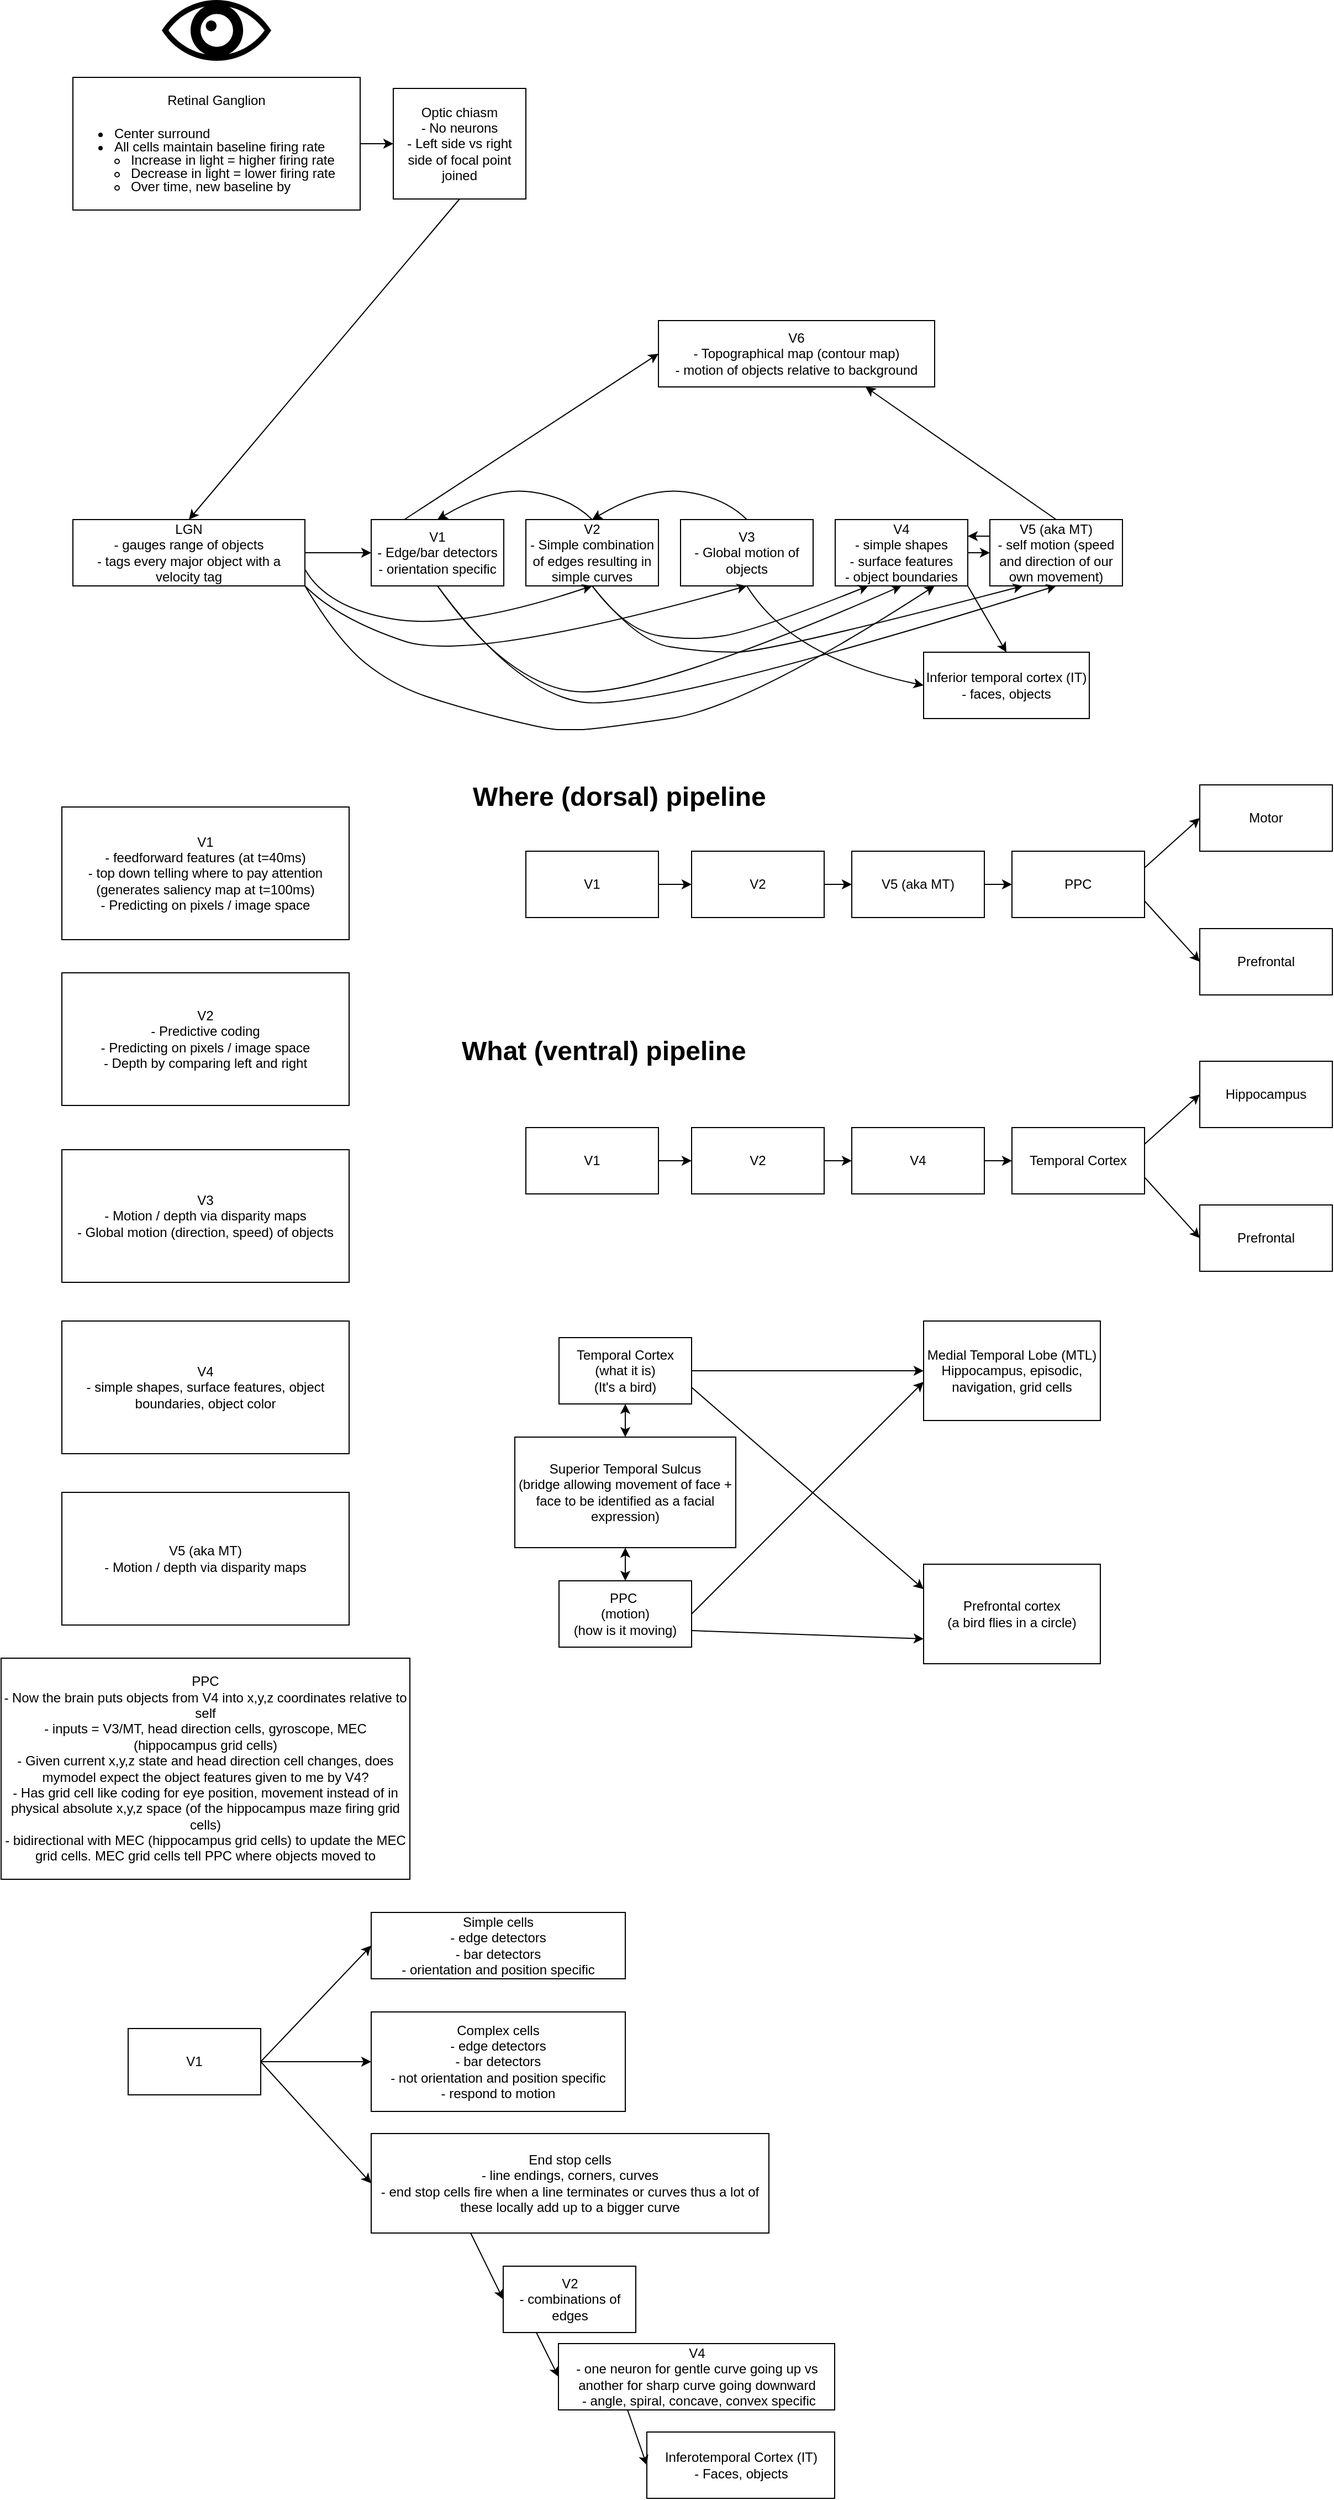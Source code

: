 <mxfile version="26.2.14">
  <diagram name="Page-1" id="L4ATmHOxBW7hnk37qFYO">
    <mxGraphModel dx="1724" dy="1750" grid="1" gridSize="10" guides="1" tooltips="1" connect="1" arrows="1" fold="1" page="0" pageScale="1" pageWidth="850" pageHeight="1100" math="0" shadow="0">
      <root>
        <mxCell id="0" />
        <mxCell id="1" parent="0" />
        <mxCell id="7BeZ9nyPgXJLnocpsz5R-1" value="" style="shape=mxgraph.signs.healthcare.eye;html=1;pointerEvents=1;fillColor=#000000;strokeColor=none;verticalLabelPosition=bottom;verticalAlign=top;align=center;" parent="1" vertex="1">
          <mxGeometry x="-249.5" y="-250" width="99" height="55" as="geometry" />
        </mxCell>
        <mxCell id="7BeZ9nyPgXJLnocpsz5R-4" value="Retinal Ganglion&lt;div&gt;&lt;br&gt;&lt;/div&gt;&lt;div&gt;&lt;ul style=&quot;text-align: left; padding-left: 15px; margin-top: 2px; margin-bottom: 2px;&quot;&gt;&lt;li style=&quot;line-height: 12px;&quot;&gt;Center surround&lt;/li&gt;&lt;li style=&quot;line-height: 12px;&quot;&gt;All cells maintain baseline firing rate&lt;/li&gt;&lt;ul style=&quot;padding-left: 15px;&quot;&gt;&lt;li style=&quot;line-height: 12px;&quot;&gt;Increase in light = higher firing rate&lt;/li&gt;&lt;li style=&quot;line-height: 12px;&quot;&gt;Decrease in light = lower firing rate&lt;/li&gt;&lt;li style=&quot;line-height: 12px;&quot;&gt;Over time, new baseline by&amp;nbsp;&amp;nbsp;&lt;/li&gt;&lt;/ul&gt;&lt;/ul&gt;&lt;/div&gt;" style="rounded=0;whiteSpace=wrap;html=1;" parent="1" vertex="1">
          <mxGeometry x="-330" y="-180" width="260" height="120" as="geometry" />
        </mxCell>
        <mxCell id="7BeZ9nyPgXJLnocpsz5R-5" value="V1" style="rounded=0;whiteSpace=wrap;html=1;" parent="1" vertex="1">
          <mxGeometry x="80" y="520" width="120" height="60" as="geometry" />
        </mxCell>
        <mxCell id="7BeZ9nyPgXJLnocpsz5R-6" value="V2" style="rounded=0;whiteSpace=wrap;html=1;" parent="1" vertex="1">
          <mxGeometry x="230" y="520" width="120" height="60" as="geometry" />
        </mxCell>
        <mxCell id="7BeZ9nyPgXJLnocpsz5R-7" value="" style="endArrow=classic;html=1;rounded=0;exitX=1;exitY=0.5;exitDx=0;exitDy=0;entryX=0;entryY=0.5;entryDx=0;entryDy=0;" parent="1" source="7BeZ9nyPgXJLnocpsz5R-5" target="7BeZ9nyPgXJLnocpsz5R-6" edge="1">
          <mxGeometry width="50" height="50" relative="1" as="geometry">
            <mxPoint x="400" y="500" as="sourcePoint" />
            <mxPoint x="450" y="450" as="targetPoint" />
          </mxGeometry>
        </mxCell>
        <mxCell id="7BeZ9nyPgXJLnocpsz5R-8" value="" style="endArrow=classic;html=1;rounded=0;exitX=1;exitY=0.5;exitDx=0;exitDy=0;entryX=0;entryY=0.5;entryDx=0;entryDy=0;" parent="1" source="7BeZ9nyPgXJLnocpsz5R-6" target="7BeZ9nyPgXJLnocpsz5R-9" edge="1">
          <mxGeometry width="50" height="50" relative="1" as="geometry">
            <mxPoint x="210" y="560" as="sourcePoint" />
            <mxPoint x="240" y="560" as="targetPoint" />
          </mxGeometry>
        </mxCell>
        <mxCell id="7BeZ9nyPgXJLnocpsz5R-9" value="V5 (aka MT)" style="rounded=0;whiteSpace=wrap;html=1;" parent="1" vertex="1">
          <mxGeometry x="375" y="520" width="120" height="60" as="geometry" />
        </mxCell>
        <mxCell id="7BeZ9nyPgXJLnocpsz5R-10" value="PPC" style="rounded=0;whiteSpace=wrap;html=1;" parent="1" vertex="1">
          <mxGeometry x="520" y="520" width="120" height="60" as="geometry" />
        </mxCell>
        <mxCell id="7BeZ9nyPgXJLnocpsz5R-11" value="" style="endArrow=classic;html=1;rounded=0;exitX=1;exitY=0.5;exitDx=0;exitDy=0;entryX=0;entryY=0.5;entryDx=0;entryDy=0;" parent="1" source="7BeZ9nyPgXJLnocpsz5R-9" target="7BeZ9nyPgXJLnocpsz5R-10" edge="1">
          <mxGeometry width="50" height="50" relative="1" as="geometry">
            <mxPoint x="360" y="560" as="sourcePoint" />
            <mxPoint x="385" y="560" as="targetPoint" />
          </mxGeometry>
        </mxCell>
        <mxCell id="7BeZ9nyPgXJLnocpsz5R-12" value="Motor" style="rounded=0;whiteSpace=wrap;html=1;" parent="1" vertex="1">
          <mxGeometry x="690" y="460" width="120" height="60" as="geometry" />
        </mxCell>
        <mxCell id="7BeZ9nyPgXJLnocpsz5R-13" value="Prefrontal" style="rounded=0;whiteSpace=wrap;html=1;" parent="1" vertex="1">
          <mxGeometry x="690" y="590" width="120" height="60" as="geometry" />
        </mxCell>
        <mxCell id="7BeZ9nyPgXJLnocpsz5R-14" value="" style="endArrow=classic;html=1;rounded=0;exitX=1;exitY=0.25;exitDx=0;exitDy=0;entryX=0;entryY=0.5;entryDx=0;entryDy=0;" parent="1" source="7BeZ9nyPgXJLnocpsz5R-10" target="7BeZ9nyPgXJLnocpsz5R-12" edge="1">
          <mxGeometry width="50" height="50" relative="1" as="geometry">
            <mxPoint x="600" y="710" as="sourcePoint" />
            <mxPoint x="650" y="660" as="targetPoint" />
          </mxGeometry>
        </mxCell>
        <mxCell id="7BeZ9nyPgXJLnocpsz5R-15" value="" style="endArrow=classic;html=1;rounded=0;exitX=1;exitY=0.75;exitDx=0;exitDy=0;entryX=0;entryY=0.5;entryDx=0;entryDy=0;" parent="1" source="7BeZ9nyPgXJLnocpsz5R-10" target="7BeZ9nyPgXJLnocpsz5R-13" edge="1">
          <mxGeometry width="50" height="50" relative="1" as="geometry">
            <mxPoint x="600" y="710" as="sourcePoint" />
            <mxPoint x="650" y="660" as="targetPoint" />
          </mxGeometry>
        </mxCell>
        <mxCell id="7BeZ9nyPgXJLnocpsz5R-16" value="&lt;h1 style=&quot;margin-top: 0px;&quot;&gt;Where (dorsal) pipeline&lt;/h1&gt;" style="text;html=1;whiteSpace=wrap;overflow=hidden;rounded=0;" parent="1" vertex="1">
          <mxGeometry x="30" y="450" width="290" height="50" as="geometry" />
        </mxCell>
        <mxCell id="7BeZ9nyPgXJLnocpsz5R-17" value="&lt;h1 style=&quot;margin-top: 0px;&quot;&gt;What (ventral) pipeline&lt;/h1&gt;" style="text;html=1;whiteSpace=wrap;overflow=hidden;rounded=0;" parent="1" vertex="1">
          <mxGeometry x="20" y="680" width="290" height="50" as="geometry" />
        </mxCell>
        <mxCell id="7BeZ9nyPgXJLnocpsz5R-18" value="V1" style="rounded=0;whiteSpace=wrap;html=1;" parent="1" vertex="1">
          <mxGeometry x="80" y="770" width="120" height="60" as="geometry" />
        </mxCell>
        <mxCell id="7BeZ9nyPgXJLnocpsz5R-19" value="V2" style="rounded=0;whiteSpace=wrap;html=1;" parent="1" vertex="1">
          <mxGeometry x="230" y="770" width="120" height="60" as="geometry" />
        </mxCell>
        <mxCell id="7BeZ9nyPgXJLnocpsz5R-20" value="" style="endArrow=classic;html=1;rounded=0;exitX=1;exitY=0.5;exitDx=0;exitDy=0;entryX=0;entryY=0.5;entryDx=0;entryDy=0;" parent="1" source="7BeZ9nyPgXJLnocpsz5R-18" target="7BeZ9nyPgXJLnocpsz5R-19" edge="1">
          <mxGeometry width="50" height="50" relative="1" as="geometry">
            <mxPoint x="400" y="750" as="sourcePoint" />
            <mxPoint x="450" y="700" as="targetPoint" />
          </mxGeometry>
        </mxCell>
        <mxCell id="7BeZ9nyPgXJLnocpsz5R-31" value="V4" style="rounded=0;whiteSpace=wrap;html=1;" parent="1" vertex="1">
          <mxGeometry x="375" y="770" width="120" height="60" as="geometry" />
        </mxCell>
        <mxCell id="7BeZ9nyPgXJLnocpsz5R-32" value="Temporal Cortex" style="rounded=0;whiteSpace=wrap;html=1;" parent="1" vertex="1">
          <mxGeometry x="520" y="770" width="120" height="60" as="geometry" />
        </mxCell>
        <mxCell id="7BeZ9nyPgXJLnocpsz5R-33" value="" style="endArrow=classic;html=1;rounded=0;exitX=1;exitY=0.5;exitDx=0;exitDy=0;entryX=0;entryY=0.5;entryDx=0;entryDy=0;" parent="1" source="7BeZ9nyPgXJLnocpsz5R-31" target="7BeZ9nyPgXJLnocpsz5R-32" edge="1">
          <mxGeometry width="50" height="50" relative="1" as="geometry">
            <mxPoint x="360" y="810" as="sourcePoint" />
            <mxPoint x="385" y="810" as="targetPoint" />
          </mxGeometry>
        </mxCell>
        <mxCell id="7BeZ9nyPgXJLnocpsz5R-34" value="Hippocampus" style="rounded=0;whiteSpace=wrap;html=1;" parent="1" vertex="1">
          <mxGeometry x="690" y="710" width="120" height="60" as="geometry" />
        </mxCell>
        <mxCell id="7BeZ9nyPgXJLnocpsz5R-35" value="Prefrontal" style="rounded=0;whiteSpace=wrap;html=1;" parent="1" vertex="1">
          <mxGeometry x="690" y="840" width="120" height="60" as="geometry" />
        </mxCell>
        <mxCell id="7BeZ9nyPgXJLnocpsz5R-36" value="" style="endArrow=classic;html=1;rounded=0;exitX=1;exitY=0.25;exitDx=0;exitDy=0;entryX=0;entryY=0.5;entryDx=0;entryDy=0;" parent="1" source="7BeZ9nyPgXJLnocpsz5R-32" target="7BeZ9nyPgXJLnocpsz5R-34" edge="1">
          <mxGeometry width="50" height="50" relative="1" as="geometry">
            <mxPoint x="600" y="960" as="sourcePoint" />
            <mxPoint x="650" y="910" as="targetPoint" />
          </mxGeometry>
        </mxCell>
        <mxCell id="7BeZ9nyPgXJLnocpsz5R-37" value="" style="endArrow=classic;html=1;rounded=0;exitX=1;exitY=0.75;exitDx=0;exitDy=0;entryX=0;entryY=0.5;entryDx=0;entryDy=0;" parent="1" source="7BeZ9nyPgXJLnocpsz5R-32" target="7BeZ9nyPgXJLnocpsz5R-35" edge="1">
          <mxGeometry width="50" height="50" relative="1" as="geometry">
            <mxPoint x="600" y="960" as="sourcePoint" />
            <mxPoint x="650" y="910" as="targetPoint" />
          </mxGeometry>
        </mxCell>
        <mxCell id="7BeZ9nyPgXJLnocpsz5R-38" value="" style="endArrow=classic;html=1;rounded=0;exitX=1;exitY=0.5;exitDx=0;exitDy=0;entryX=0;entryY=0.5;entryDx=0;entryDy=0;" parent="1" source="7BeZ9nyPgXJLnocpsz5R-19" target="7BeZ9nyPgXJLnocpsz5R-31" edge="1">
          <mxGeometry width="50" height="50" relative="1" as="geometry">
            <mxPoint x="360" y="560" as="sourcePoint" />
            <mxPoint x="370" y="800" as="targetPoint" />
          </mxGeometry>
        </mxCell>
        <mxCell id="7BeZ9nyPgXJLnocpsz5R-39" value="Temporal Cortex&lt;div&gt;(what it is)&lt;br&gt;&lt;div&gt;(It&#39;s a bird)&lt;/div&gt;&lt;/div&gt;" style="rounded=0;whiteSpace=wrap;html=1;" parent="1" vertex="1">
          <mxGeometry x="110" y="960" width="120" height="60" as="geometry" />
        </mxCell>
        <mxCell id="7BeZ9nyPgXJLnocpsz5R-40" value="Superior Temporal Sulcus&lt;div&gt;(bridge allowing movement of face + face to be identified as a facial expression)&lt;/div&gt;" style="rounded=0;whiteSpace=wrap;html=1;" parent="1" vertex="1">
          <mxGeometry x="70" y="1050" width="200" height="100" as="geometry" />
        </mxCell>
        <mxCell id="7BeZ9nyPgXJLnocpsz5R-41" value="PPC&amp;nbsp;&lt;div&gt;(motion)&lt;/div&gt;&lt;div&gt;(how is it moving)&lt;/div&gt;" style="rounded=0;whiteSpace=wrap;html=1;" parent="1" vertex="1">
          <mxGeometry x="110" y="1180" width="120" height="60" as="geometry" />
        </mxCell>
        <mxCell id="7BeZ9nyPgXJLnocpsz5R-42" value="" style="endArrow=classic;startArrow=classic;html=1;rounded=0;exitX=0.5;exitY=0;exitDx=0;exitDy=0;entryX=0.5;entryY=1;entryDx=0;entryDy=0;" parent="1" source="7BeZ9nyPgXJLnocpsz5R-41" target="7BeZ9nyPgXJLnocpsz5R-40" edge="1">
          <mxGeometry width="50" height="50" relative="1" as="geometry">
            <mxPoint x="600" y="950" as="sourcePoint" />
            <mxPoint x="650" y="900" as="targetPoint" />
          </mxGeometry>
        </mxCell>
        <mxCell id="7BeZ9nyPgXJLnocpsz5R-43" value="" style="endArrow=classic;startArrow=classic;html=1;rounded=0;exitX=0.5;exitY=0;exitDx=0;exitDy=0;entryX=0.5;entryY=1;entryDx=0;entryDy=0;" parent="1" source="7BeZ9nyPgXJLnocpsz5R-40" target="7BeZ9nyPgXJLnocpsz5R-39" edge="1">
          <mxGeometry width="50" height="50" relative="1" as="geometry">
            <mxPoint x="600" y="950" as="sourcePoint" />
            <mxPoint x="650" y="900" as="targetPoint" />
          </mxGeometry>
        </mxCell>
        <mxCell id="7BeZ9nyPgXJLnocpsz5R-44" value="Medial Temporal Lobe (MTL)&lt;div&gt;Hippocampus, episodic, navigation, grid cells&lt;/div&gt;" style="rounded=0;whiteSpace=wrap;html=1;" parent="1" vertex="1">
          <mxGeometry x="440" y="945" width="160" height="90" as="geometry" />
        </mxCell>
        <mxCell id="7BeZ9nyPgXJLnocpsz5R-45" value="" style="endArrow=classic;html=1;rounded=0;exitX=1;exitY=0.5;exitDx=0;exitDy=0;entryX=0;entryY=0.5;entryDx=0;entryDy=0;" parent="1" source="7BeZ9nyPgXJLnocpsz5R-39" target="7BeZ9nyPgXJLnocpsz5R-44" edge="1">
          <mxGeometry width="50" height="50" relative="1" as="geometry">
            <mxPoint x="600" y="950" as="sourcePoint" />
            <mxPoint x="650" y="900" as="targetPoint" />
          </mxGeometry>
        </mxCell>
        <mxCell id="7BeZ9nyPgXJLnocpsz5R-47" value="Prefrontal cortex&lt;div&gt;(a bird flies in a circle)&lt;/div&gt;" style="rounded=0;whiteSpace=wrap;html=1;" parent="1" vertex="1">
          <mxGeometry x="440" y="1165" width="160" height="90" as="geometry" />
        </mxCell>
        <mxCell id="7BeZ9nyPgXJLnocpsz5R-48" value="" style="endArrow=classic;html=1;rounded=0;exitX=1;exitY=0.75;exitDx=0;exitDy=0;entryX=0;entryY=0.25;entryDx=0;entryDy=0;" parent="1" source="7BeZ9nyPgXJLnocpsz5R-39" target="7BeZ9nyPgXJLnocpsz5R-47" edge="1">
          <mxGeometry width="50" height="50" relative="1" as="geometry">
            <mxPoint x="600" y="950" as="sourcePoint" />
            <mxPoint x="650" y="900" as="targetPoint" />
          </mxGeometry>
        </mxCell>
        <mxCell id="7BeZ9nyPgXJLnocpsz5R-49" value="" style="endArrow=classic;html=1;rounded=0;exitX=1;exitY=0.75;exitDx=0;exitDy=0;entryX=0;entryY=0.75;entryDx=0;entryDy=0;" parent="1" source="7BeZ9nyPgXJLnocpsz5R-41" target="7BeZ9nyPgXJLnocpsz5R-47" edge="1">
          <mxGeometry width="50" height="50" relative="1" as="geometry">
            <mxPoint x="600" y="950" as="sourcePoint" />
            <mxPoint x="650" y="900" as="targetPoint" />
          </mxGeometry>
        </mxCell>
        <mxCell id="7BeZ9nyPgXJLnocpsz5R-50" value="" style="endArrow=classic;html=1;rounded=0;exitX=1;exitY=0.5;exitDx=0;exitDy=0;entryX=0;entryY=0.611;entryDx=0;entryDy=0;entryPerimeter=0;" parent="1" source="7BeZ9nyPgXJLnocpsz5R-41" target="7BeZ9nyPgXJLnocpsz5R-44" edge="1">
          <mxGeometry width="50" height="50" relative="1" as="geometry">
            <mxPoint x="600" y="950" as="sourcePoint" />
            <mxPoint x="650" y="900" as="targetPoint" />
          </mxGeometry>
        </mxCell>
        <mxCell id="7BeZ9nyPgXJLnocpsz5R-51" value="V1&lt;div&gt;- feedforward features (at t=40ms)&lt;/div&gt;&lt;div&gt;- top down telling where to pay attention (generates saliency map at t=100ms)&lt;/div&gt;&lt;div&gt;- Predicting on pixels / image space&lt;/div&gt;" style="rounded=0;whiteSpace=wrap;html=1;" parent="1" vertex="1">
          <mxGeometry x="-340" y="480" width="260" height="120" as="geometry" />
        </mxCell>
        <mxCell id="7BeZ9nyPgXJLnocpsz5R-52" value="V2&lt;div&gt;- Predictive coding&lt;/div&gt;&lt;div&gt;- Predicting on pixels / image space&lt;/div&gt;&lt;div&gt;- Depth by comparing left and right&lt;/div&gt;" style="rounded=0;whiteSpace=wrap;html=1;" parent="1" vertex="1">
          <mxGeometry x="-340" y="630" width="260" height="120" as="geometry" />
        </mxCell>
        <mxCell id="7BeZ9nyPgXJLnocpsz5R-53" value="V3&lt;div&gt;- Motion / depth via disparity maps&lt;/div&gt;&lt;div&gt;- Global motion (direction, speed) of objects&lt;/div&gt;" style="rounded=0;whiteSpace=wrap;html=1;" parent="1" vertex="1">
          <mxGeometry x="-340" y="790" width="260" height="120" as="geometry" />
        </mxCell>
        <mxCell id="7BeZ9nyPgXJLnocpsz5R-54" value="V5 (aka MT)&lt;br&gt;&lt;div&gt;- Motion / depth via disparity maps&lt;/div&gt;" style="rounded=0;whiteSpace=wrap;html=1;" parent="1" vertex="1">
          <mxGeometry x="-340" y="1100" width="260" height="120" as="geometry" />
        </mxCell>
        <mxCell id="7BeZ9nyPgXJLnocpsz5R-55" value="V4&lt;div&gt;- simple shapes, surface features, object boundaries, object color&lt;/div&gt;" style="rounded=0;whiteSpace=wrap;html=1;" parent="1" vertex="1">
          <mxGeometry x="-340" y="945" width="260" height="120" as="geometry" />
        </mxCell>
        <mxCell id="7BeZ9nyPgXJLnocpsz5R-56" value="PPC&lt;div&gt;- Now the brain puts objects from V4 into x,y,z coordinates relative to self&lt;/div&gt;&lt;div&gt;- inputs = V3/MT, head direction cells, gyroscope, MEC (hippocampus grid cells)&lt;/div&gt;&lt;div&gt;- Given current x,y,z state and head direction cell changes, does mymodel expect the object features given to me by V4?&lt;/div&gt;&lt;div&gt;- Has grid cell like coding for eye position, movement instead of in physical absolute x,y,z space (of the hippocampus maze firing grid cells)&lt;/div&gt;&lt;div&gt;- bidirectional with MEC (hippocampus grid cells) to update the MEC grid cells. MEC grid cells tell PPC where objects moved to&lt;/div&gt;" style="rounded=0;whiteSpace=wrap;html=1;" parent="1" vertex="1">
          <mxGeometry x="-395" y="1250" width="370" height="200" as="geometry" />
        </mxCell>
        <mxCell id="R5JsLaLzXKioPXl-SvFv-1" value="V1" style="rounded=0;whiteSpace=wrap;html=1;" vertex="1" parent="1">
          <mxGeometry x="-280" y="1585" width="120" height="60" as="geometry" />
        </mxCell>
        <mxCell id="R5JsLaLzXKioPXl-SvFv-2" value="Simple cells&lt;div&gt;- edge detectors&lt;/div&gt;&lt;div&gt;- bar detectors&lt;/div&gt;&lt;div&gt;- orientation and position specific&lt;/div&gt;" style="rounded=0;whiteSpace=wrap;html=1;" vertex="1" parent="1">
          <mxGeometry x="-60" y="1480" width="230" height="60" as="geometry" />
        </mxCell>
        <mxCell id="R5JsLaLzXKioPXl-SvFv-3" value="Complex cells&lt;div&gt;- edge detectors&lt;/div&gt;&lt;div&gt;- bar detectors&lt;/div&gt;&lt;div&gt;- not orientation and position specific&lt;/div&gt;&lt;div&gt;- respond to motion&lt;/div&gt;" style="rounded=0;whiteSpace=wrap;html=1;" vertex="1" parent="1">
          <mxGeometry x="-60" y="1570" width="230" height="90" as="geometry" />
        </mxCell>
        <mxCell id="R5JsLaLzXKioPXl-SvFv-4" value="End stop cells&lt;div&gt;- line endings, corners, curves&lt;/div&gt;&lt;div&gt;- end stop cells fire when a line terminates or curves thus a lot of these locally add up to a bigger curve&lt;/div&gt;" style="rounded=0;whiteSpace=wrap;html=1;" vertex="1" parent="1">
          <mxGeometry x="-60" y="1680" width="360" height="90" as="geometry" />
        </mxCell>
        <mxCell id="R5JsLaLzXKioPXl-SvFv-5" value="" style="endArrow=classic;html=1;rounded=0;exitX=1;exitY=0.5;exitDx=0;exitDy=0;entryX=0;entryY=0.5;entryDx=0;entryDy=0;" edge="1" parent="1" source="R5JsLaLzXKioPXl-SvFv-1" target="R5JsLaLzXKioPXl-SvFv-2">
          <mxGeometry width="50" height="50" relative="1" as="geometry">
            <mxPoint x="-10" y="1620" as="sourcePoint" />
            <mxPoint x="40" y="1570" as="targetPoint" />
          </mxGeometry>
        </mxCell>
        <mxCell id="R5JsLaLzXKioPXl-SvFv-6" value="" style="endArrow=classic;html=1;rounded=0;exitX=1;exitY=0.5;exitDx=0;exitDy=0;entryX=0;entryY=0.5;entryDx=0;entryDy=0;" edge="1" parent="1" source="R5JsLaLzXKioPXl-SvFv-1" target="R5JsLaLzXKioPXl-SvFv-3">
          <mxGeometry width="50" height="50" relative="1" as="geometry">
            <mxPoint x="-10" y="1620" as="sourcePoint" />
            <mxPoint x="40" y="1570" as="targetPoint" />
          </mxGeometry>
        </mxCell>
        <mxCell id="R5JsLaLzXKioPXl-SvFv-7" value="" style="endArrow=classic;html=1;rounded=0;exitX=1;exitY=0.5;exitDx=0;exitDy=0;entryX=0;entryY=0.5;entryDx=0;entryDy=0;" edge="1" parent="1" source="R5JsLaLzXKioPXl-SvFv-1" target="R5JsLaLzXKioPXl-SvFv-4">
          <mxGeometry width="50" height="50" relative="1" as="geometry">
            <mxPoint x="-10" y="1620" as="sourcePoint" />
            <mxPoint x="40" y="1570" as="targetPoint" />
          </mxGeometry>
        </mxCell>
        <mxCell id="R5JsLaLzXKioPXl-SvFv-8" value="V4&lt;div&gt;- one neuron for gentle curve going up vs another for sharp curve going downward&lt;/div&gt;&lt;div&gt;&amp;nbsp;- angle, spiral, concave, convex specific&lt;/div&gt;" style="rounded=0;whiteSpace=wrap;html=1;" vertex="1" parent="1">
          <mxGeometry x="109.5" y="1870" width="250" height="60" as="geometry" />
        </mxCell>
        <mxCell id="R5JsLaLzXKioPXl-SvFv-9" value="" style="endArrow=classic;html=1;rounded=0;exitX=0.25;exitY=1;exitDx=0;exitDy=0;entryX=0;entryY=0.5;entryDx=0;entryDy=0;" edge="1" parent="1" source="R5JsLaLzXKioPXl-SvFv-4" target="R5JsLaLzXKioPXl-SvFv-10">
          <mxGeometry width="50" height="50" relative="1" as="geometry">
            <mxPoint x="330" y="1790" as="sourcePoint" />
            <mxPoint x="380" y="1740" as="targetPoint" />
          </mxGeometry>
        </mxCell>
        <mxCell id="R5JsLaLzXKioPXl-SvFv-10" value="V2&lt;div&gt;- combinations of edges&lt;/div&gt;" style="rounded=0;whiteSpace=wrap;html=1;" vertex="1" parent="1">
          <mxGeometry x="59.5" y="1800" width="120" height="60" as="geometry" />
        </mxCell>
        <mxCell id="R5JsLaLzXKioPXl-SvFv-12" value="" style="endArrow=classic;html=1;rounded=0;exitX=0.25;exitY=1;exitDx=0;exitDy=0;entryX=0;entryY=0.5;entryDx=0;entryDy=0;" edge="1" parent="1" source="R5JsLaLzXKioPXl-SvFv-10" target="R5JsLaLzXKioPXl-SvFv-8">
          <mxGeometry width="50" height="50" relative="1" as="geometry">
            <mxPoint x="189.5" y="1700" as="sourcePoint" />
            <mxPoint x="239.5" y="1650" as="targetPoint" />
          </mxGeometry>
        </mxCell>
        <mxCell id="R5JsLaLzXKioPXl-SvFv-13" value="Inferotemporal Cortex (IT)&lt;div&gt;- Faces, objects&lt;/div&gt;" style="rounded=0;whiteSpace=wrap;html=1;" vertex="1" parent="1">
          <mxGeometry x="189.5" y="1950" width="170" height="60" as="geometry" />
        </mxCell>
        <mxCell id="R5JsLaLzXKioPXl-SvFv-14" value="" style="endArrow=classic;html=1;rounded=0;exitX=0.25;exitY=1;exitDx=0;exitDy=0;entryX=0;entryY=0.5;entryDx=0;entryDy=0;" edge="1" parent="1" source="R5JsLaLzXKioPXl-SvFv-8" target="R5JsLaLzXKioPXl-SvFv-13">
          <mxGeometry width="50" height="50" relative="1" as="geometry">
            <mxPoint x="269.5" y="1810" as="sourcePoint" />
            <mxPoint x="319.5" y="1760" as="targetPoint" />
          </mxGeometry>
        </mxCell>
        <mxCell id="R5JsLaLzXKioPXl-SvFv-15" value="LGN&lt;div&gt;- gauges range of objects&lt;/div&gt;&lt;div&gt;- tags every major object with a velocity tag&lt;/div&gt;" style="rounded=0;whiteSpace=wrap;html=1;" vertex="1" parent="1">
          <mxGeometry x="-330" y="220" width="210" height="60" as="geometry" />
        </mxCell>
        <mxCell id="R5JsLaLzXKioPXl-SvFv-16" value="V1&lt;div&gt;- Edge/bar detectors&lt;/div&gt;&lt;div&gt;- orientation specific&lt;/div&gt;" style="rounded=0;whiteSpace=wrap;html=1;" vertex="1" parent="1">
          <mxGeometry x="-60" y="220" width="120" height="60" as="geometry" />
        </mxCell>
        <mxCell id="R5JsLaLzXKioPXl-SvFv-17" value="" style="endArrow=classic;html=1;rounded=0;exitX=1;exitY=0.5;exitDx=0;exitDy=0;entryX=0;entryY=0.5;entryDx=0;entryDy=0;" edge="1" parent="1" source="R5JsLaLzXKioPXl-SvFv-15" target="R5JsLaLzXKioPXl-SvFv-16">
          <mxGeometry width="50" height="50" relative="1" as="geometry">
            <mxPoint x="-130" y="360" as="sourcePoint" />
            <mxPoint x="-80" y="310" as="targetPoint" />
          </mxGeometry>
        </mxCell>
        <mxCell id="R5JsLaLzXKioPXl-SvFv-18" value="V3&lt;div&gt;- Global motion of objects&lt;/div&gt;" style="rounded=0;whiteSpace=wrap;html=1;" vertex="1" parent="1">
          <mxGeometry x="220" y="220" width="120" height="60" as="geometry" />
        </mxCell>
        <mxCell id="R5JsLaLzXKioPXl-SvFv-19" value="V2&lt;div&gt;- Simple combination of edges resulting in simple curves&lt;/div&gt;" style="rounded=0;whiteSpace=wrap;html=1;" vertex="1" parent="1">
          <mxGeometry x="80" y="220" width="120" height="60" as="geometry" />
        </mxCell>
        <mxCell id="R5JsLaLzXKioPXl-SvFv-20" value="" style="curved=1;endArrow=classic;html=1;rounded=0;exitX=1;exitY=0.75;exitDx=0;exitDy=0;entryX=0.5;entryY=1;entryDx=0;entryDy=0;" edge="1" parent="1" source="R5JsLaLzXKioPXl-SvFv-15" target="R5JsLaLzXKioPXl-SvFv-19">
          <mxGeometry width="50" height="50" relative="1" as="geometry">
            <mxPoint x="-130" y="360" as="sourcePoint" />
            <mxPoint x="140" y="320" as="targetPoint" />
            <Array as="points">
              <mxPoint x="-100" y="300" />
              <mxPoint x="20" y="320" />
            </Array>
          </mxGeometry>
        </mxCell>
        <mxCell id="R5JsLaLzXKioPXl-SvFv-21" value="" style="curved=1;endArrow=classic;html=1;rounded=0;exitX=1;exitY=1;exitDx=0;exitDy=0;entryX=0.5;entryY=1;entryDx=0;entryDy=0;" edge="1" parent="1" source="R5JsLaLzXKioPXl-SvFv-15" target="R5JsLaLzXKioPXl-SvFv-18">
          <mxGeometry width="50" height="50" relative="1" as="geometry">
            <mxPoint x="-110" y="275" as="sourcePoint" />
            <mxPoint x="150" y="290" as="targetPoint" />
            <Array as="points">
              <mxPoint x="-90" y="310" />
              <mxPoint x="30" y="350" />
            </Array>
          </mxGeometry>
        </mxCell>
        <mxCell id="R5JsLaLzXKioPXl-SvFv-22" value="Optic chiasm&lt;div&gt;- No neurons&lt;/div&gt;&lt;div&gt;- Left side vs right side of focal point joined&lt;/div&gt;" style="rounded=0;whiteSpace=wrap;html=1;" vertex="1" parent="1">
          <mxGeometry x="-40" y="-170" width="120" height="100" as="geometry" />
        </mxCell>
        <mxCell id="R5JsLaLzXKioPXl-SvFv-23" value="" style="endArrow=classic;html=1;rounded=0;exitX=1;exitY=0.5;exitDx=0;exitDy=0;entryX=0;entryY=0.5;entryDx=0;entryDy=0;" edge="1" parent="1" source="7BeZ9nyPgXJLnocpsz5R-4" target="R5JsLaLzXKioPXl-SvFv-22">
          <mxGeometry width="50" height="50" relative="1" as="geometry">
            <mxPoint x="40" y="-120" as="sourcePoint" />
            <mxPoint x="90" y="-170" as="targetPoint" />
          </mxGeometry>
        </mxCell>
        <mxCell id="R5JsLaLzXKioPXl-SvFv-24" value="" style="endArrow=classic;html=1;rounded=0;exitX=0.5;exitY=1;exitDx=0;exitDy=0;entryX=0.5;entryY=0;entryDx=0;entryDy=0;" edge="1" parent="1" source="R5JsLaLzXKioPXl-SvFv-22" target="R5JsLaLzXKioPXl-SvFv-15">
          <mxGeometry width="50" height="50" relative="1" as="geometry">
            <mxPoint x="40" y="230" as="sourcePoint" />
            <mxPoint x="90" y="180" as="targetPoint" />
          </mxGeometry>
        </mxCell>
        <mxCell id="R5JsLaLzXKioPXl-SvFv-25" value="" style="curved=1;endArrow=classic;html=1;rounded=0;exitX=0.5;exitY=0;exitDx=0;exitDy=0;entryX=0.5;entryY=0;entryDx=0;entryDy=0;" edge="1" parent="1" source="R5JsLaLzXKioPXl-SvFv-19" target="R5JsLaLzXKioPXl-SvFv-16">
          <mxGeometry width="50" height="50" relative="1" as="geometry">
            <mxPoint y="130" as="sourcePoint" />
            <mxPoint x="260" y="145" as="targetPoint" />
            <Array as="points">
              <mxPoint x="120" y="200" />
              <mxPoint x="50" y="190" />
            </Array>
          </mxGeometry>
        </mxCell>
        <mxCell id="R5JsLaLzXKioPXl-SvFv-26" value="" style="curved=1;endArrow=classic;html=1;rounded=0;exitX=0.5;exitY=0;exitDx=0;exitDy=0;entryX=0.5;entryY=0;entryDx=0;entryDy=0;" edge="1" parent="1" source="R5JsLaLzXKioPXl-SvFv-18" target="R5JsLaLzXKioPXl-SvFv-19">
          <mxGeometry width="50" height="50" relative="1" as="geometry">
            <mxPoint x="280" y="220" as="sourcePoint" />
            <mxPoint x="140" y="220" as="targetPoint" />
            <Array as="points">
              <mxPoint x="260" y="200" />
              <mxPoint x="190" y="190" />
            </Array>
          </mxGeometry>
        </mxCell>
        <mxCell id="R5JsLaLzXKioPXl-SvFv-27" value="V4&lt;div&gt;- simple shapes&lt;/div&gt;&lt;div&gt;- surface features&lt;/div&gt;&lt;div&gt;- object boundaries&lt;/div&gt;" style="rounded=0;whiteSpace=wrap;html=1;" vertex="1" parent="1">
          <mxGeometry x="360" y="220" width="120" height="60" as="geometry" />
        </mxCell>
        <mxCell id="R5JsLaLzXKioPXl-SvFv-28" value="V5 (aka MT)&lt;div&gt;- self motion (speed and direction of our own movement)&lt;/div&gt;" style="rounded=0;whiteSpace=wrap;html=1;" vertex="1" parent="1">
          <mxGeometry x="500" y="220" width="120" height="60" as="geometry" />
        </mxCell>
        <mxCell id="R5JsLaLzXKioPXl-SvFv-29" value="" style="curved=1;endArrow=classic;html=1;rounded=0;entryX=0;entryY=0.5;entryDx=0;entryDy=0;" edge="1" parent="1" target="R5JsLaLzXKioPXl-SvFv-30">
          <mxGeometry width="50" height="50" relative="1" as="geometry">
            <mxPoint x="280" y="280" as="sourcePoint" />
            <mxPoint x="560" y="325" as="targetPoint" />
            <Array as="points">
              <mxPoint x="320" y="345" />
            </Array>
          </mxGeometry>
        </mxCell>
        <mxCell id="R5JsLaLzXKioPXl-SvFv-30" value="Inferior temporal cortex (IT)&lt;div&gt;- faces, objects&lt;/div&gt;" style="rounded=0;whiteSpace=wrap;html=1;" vertex="1" parent="1">
          <mxGeometry x="440" y="340" width="150" height="60" as="geometry" />
        </mxCell>
        <mxCell id="R5JsLaLzXKioPXl-SvFv-31" value="" style="curved=1;endArrow=classic;html=1;rounded=0;exitX=0.5;exitY=1;exitDx=0;exitDy=0;entryX=0.5;entryY=1;entryDx=0;entryDy=0;" edge="1" parent="1" source="R5JsLaLzXKioPXl-SvFv-16" target="R5JsLaLzXKioPXl-SvFv-27">
          <mxGeometry width="50" height="50" relative="1" as="geometry">
            <mxPoint x="40" y="330" as="sourcePoint" />
            <mxPoint x="300" y="345" as="targetPoint" />
            <Array as="points">
              <mxPoint x="60" y="365" />
              <mxPoint x="180" y="385" />
            </Array>
          </mxGeometry>
        </mxCell>
        <mxCell id="R5JsLaLzXKioPXl-SvFv-32" value="" style="curved=1;endArrow=classic;html=1;rounded=0;exitX=0.5;exitY=1;exitDx=0;exitDy=0;entryX=0.25;entryY=1;entryDx=0;entryDy=0;" edge="1" parent="1" source="R5JsLaLzXKioPXl-SvFv-19" target="R5JsLaLzXKioPXl-SvFv-27">
          <mxGeometry width="50" height="50" relative="1" as="geometry">
            <mxPoint x="110" y="300" as="sourcePoint" />
            <mxPoint x="530" y="300" as="targetPoint" />
            <Array as="points">
              <mxPoint x="170" y="320" />
              <mxPoint x="230" y="330" />
              <mxPoint x="290" y="320" />
            </Array>
          </mxGeometry>
        </mxCell>
        <mxCell id="R5JsLaLzXKioPXl-SvFv-33" value="" style="curved=1;endArrow=classic;html=1;rounded=0;exitX=1;exitY=1;exitDx=0;exitDy=0;entryX=0.75;entryY=1;entryDx=0;entryDy=0;" edge="1" parent="1" source="R5JsLaLzXKioPXl-SvFv-15" target="R5JsLaLzXKioPXl-SvFv-27">
          <mxGeometry width="50" height="50" relative="1" as="geometry">
            <mxPoint x="280" y="265" as="sourcePoint" />
            <mxPoint x="810" y="270" as="targetPoint" />
            <Array as="points">
              <mxPoint x="-90" y="330" />
              <mxPoint x="-40" y="370" />
              <mxPoint x="20" y="390" />
              <mxPoint x="100" y="410" />
              <mxPoint x="120" y="410" />
              <mxPoint x="140" y="410" />
              <mxPoint x="280" y="390" />
            </Array>
          </mxGeometry>
        </mxCell>
        <mxCell id="R5JsLaLzXKioPXl-SvFv-34" value="V6&lt;div&gt;- Topographical map (contour map)&lt;/div&gt;&lt;div&gt;- motion of objects relative to background&lt;/div&gt;" style="rounded=0;whiteSpace=wrap;html=1;" vertex="1" parent="1">
          <mxGeometry x="200" y="40" width="250" height="60" as="geometry" />
        </mxCell>
        <mxCell id="R5JsLaLzXKioPXl-SvFv-35" value="" style="endArrow=classic;html=1;rounded=0;exitX=0.5;exitY=0;exitDx=0;exitDy=0;entryX=0.75;entryY=1;entryDx=0;entryDy=0;" edge="1" parent="1" source="R5JsLaLzXKioPXl-SvFv-28" target="R5JsLaLzXKioPXl-SvFv-34">
          <mxGeometry width="50" height="50" relative="1" as="geometry">
            <mxPoint x="220" y="290" as="sourcePoint" />
            <mxPoint x="270" y="240" as="targetPoint" />
          </mxGeometry>
        </mxCell>
        <mxCell id="R5JsLaLzXKioPXl-SvFv-36" value="" style="endArrow=classic;html=1;rounded=0;exitX=0.25;exitY=0;exitDx=0;exitDy=0;entryX=0;entryY=0.5;entryDx=0;entryDy=0;" edge="1" parent="1" source="R5JsLaLzXKioPXl-SvFv-16" target="R5JsLaLzXKioPXl-SvFv-34">
          <mxGeometry width="50" height="50" relative="1" as="geometry">
            <mxPoint x="220" y="290" as="sourcePoint" />
            <mxPoint x="270" y="240" as="targetPoint" />
          </mxGeometry>
        </mxCell>
        <mxCell id="R5JsLaLzXKioPXl-SvFv-37" value="" style="curved=1;endArrow=classic;html=1;rounded=0;exitX=0.5;exitY=1;exitDx=0;exitDy=0;entryX=0.25;entryY=1;entryDx=0;entryDy=0;" edge="1" parent="1" source="R5JsLaLzXKioPXl-SvFv-19" target="R5JsLaLzXKioPXl-SvFv-28">
          <mxGeometry width="50" height="50" relative="1" as="geometry">
            <mxPoint x="150" y="290" as="sourcePoint" />
            <mxPoint x="400" y="290" as="targetPoint" />
            <Array as="points">
              <mxPoint x="180" y="330" />
              <mxPoint x="240" y="340" />
              <mxPoint x="300" y="340" />
            </Array>
          </mxGeometry>
        </mxCell>
        <mxCell id="R5JsLaLzXKioPXl-SvFv-38" value="" style="endArrow=classic;html=1;rounded=0;exitX=1;exitY=0.5;exitDx=0;exitDy=0;" edge="1" parent="1" source="R5JsLaLzXKioPXl-SvFv-27" target="R5JsLaLzXKioPXl-SvFv-28">
          <mxGeometry width="50" height="50" relative="1" as="geometry">
            <mxPoint x="400" y="460" as="sourcePoint" />
            <mxPoint x="450" y="410" as="targetPoint" />
          </mxGeometry>
        </mxCell>
        <mxCell id="R5JsLaLzXKioPXl-SvFv-39" value="" style="endArrow=classic;html=1;rounded=0;exitX=0;exitY=0.25;exitDx=0;exitDy=0;entryX=1;entryY=0.25;entryDx=0;entryDy=0;" edge="1" parent="1" source="R5JsLaLzXKioPXl-SvFv-28" target="R5JsLaLzXKioPXl-SvFv-27">
          <mxGeometry width="50" height="50" relative="1" as="geometry">
            <mxPoint x="400" y="460" as="sourcePoint" />
            <mxPoint x="450" y="410" as="targetPoint" />
          </mxGeometry>
        </mxCell>
        <mxCell id="R5JsLaLzXKioPXl-SvFv-40" value="" style="curved=1;endArrow=classic;html=1;rounded=0;exitX=0.5;exitY=1;exitDx=0;exitDy=0;entryX=0.5;entryY=1;entryDx=0;entryDy=0;" edge="1" parent="1" source="R5JsLaLzXKioPXl-SvFv-16" target="R5JsLaLzXKioPXl-SvFv-28">
          <mxGeometry width="50" height="50" relative="1" as="geometry">
            <mxPoint x="10" y="290" as="sourcePoint" />
            <mxPoint x="430" y="290" as="targetPoint" />
            <Array as="points">
              <mxPoint x="70" y="375" />
              <mxPoint x="190" y="395" />
            </Array>
          </mxGeometry>
        </mxCell>
        <mxCell id="R5JsLaLzXKioPXl-SvFv-41" value="" style="endArrow=classic;html=1;rounded=0;exitX=1;exitY=1;exitDx=0;exitDy=0;entryX=0.5;entryY=0;entryDx=0;entryDy=0;" edge="1" parent="1" source="R5JsLaLzXKioPXl-SvFv-27" target="R5JsLaLzXKioPXl-SvFv-30">
          <mxGeometry width="50" height="50" relative="1" as="geometry">
            <mxPoint x="280" y="400" as="sourcePoint" />
            <mxPoint x="330" y="350" as="targetPoint" />
          </mxGeometry>
        </mxCell>
      </root>
    </mxGraphModel>
  </diagram>
</mxfile>

